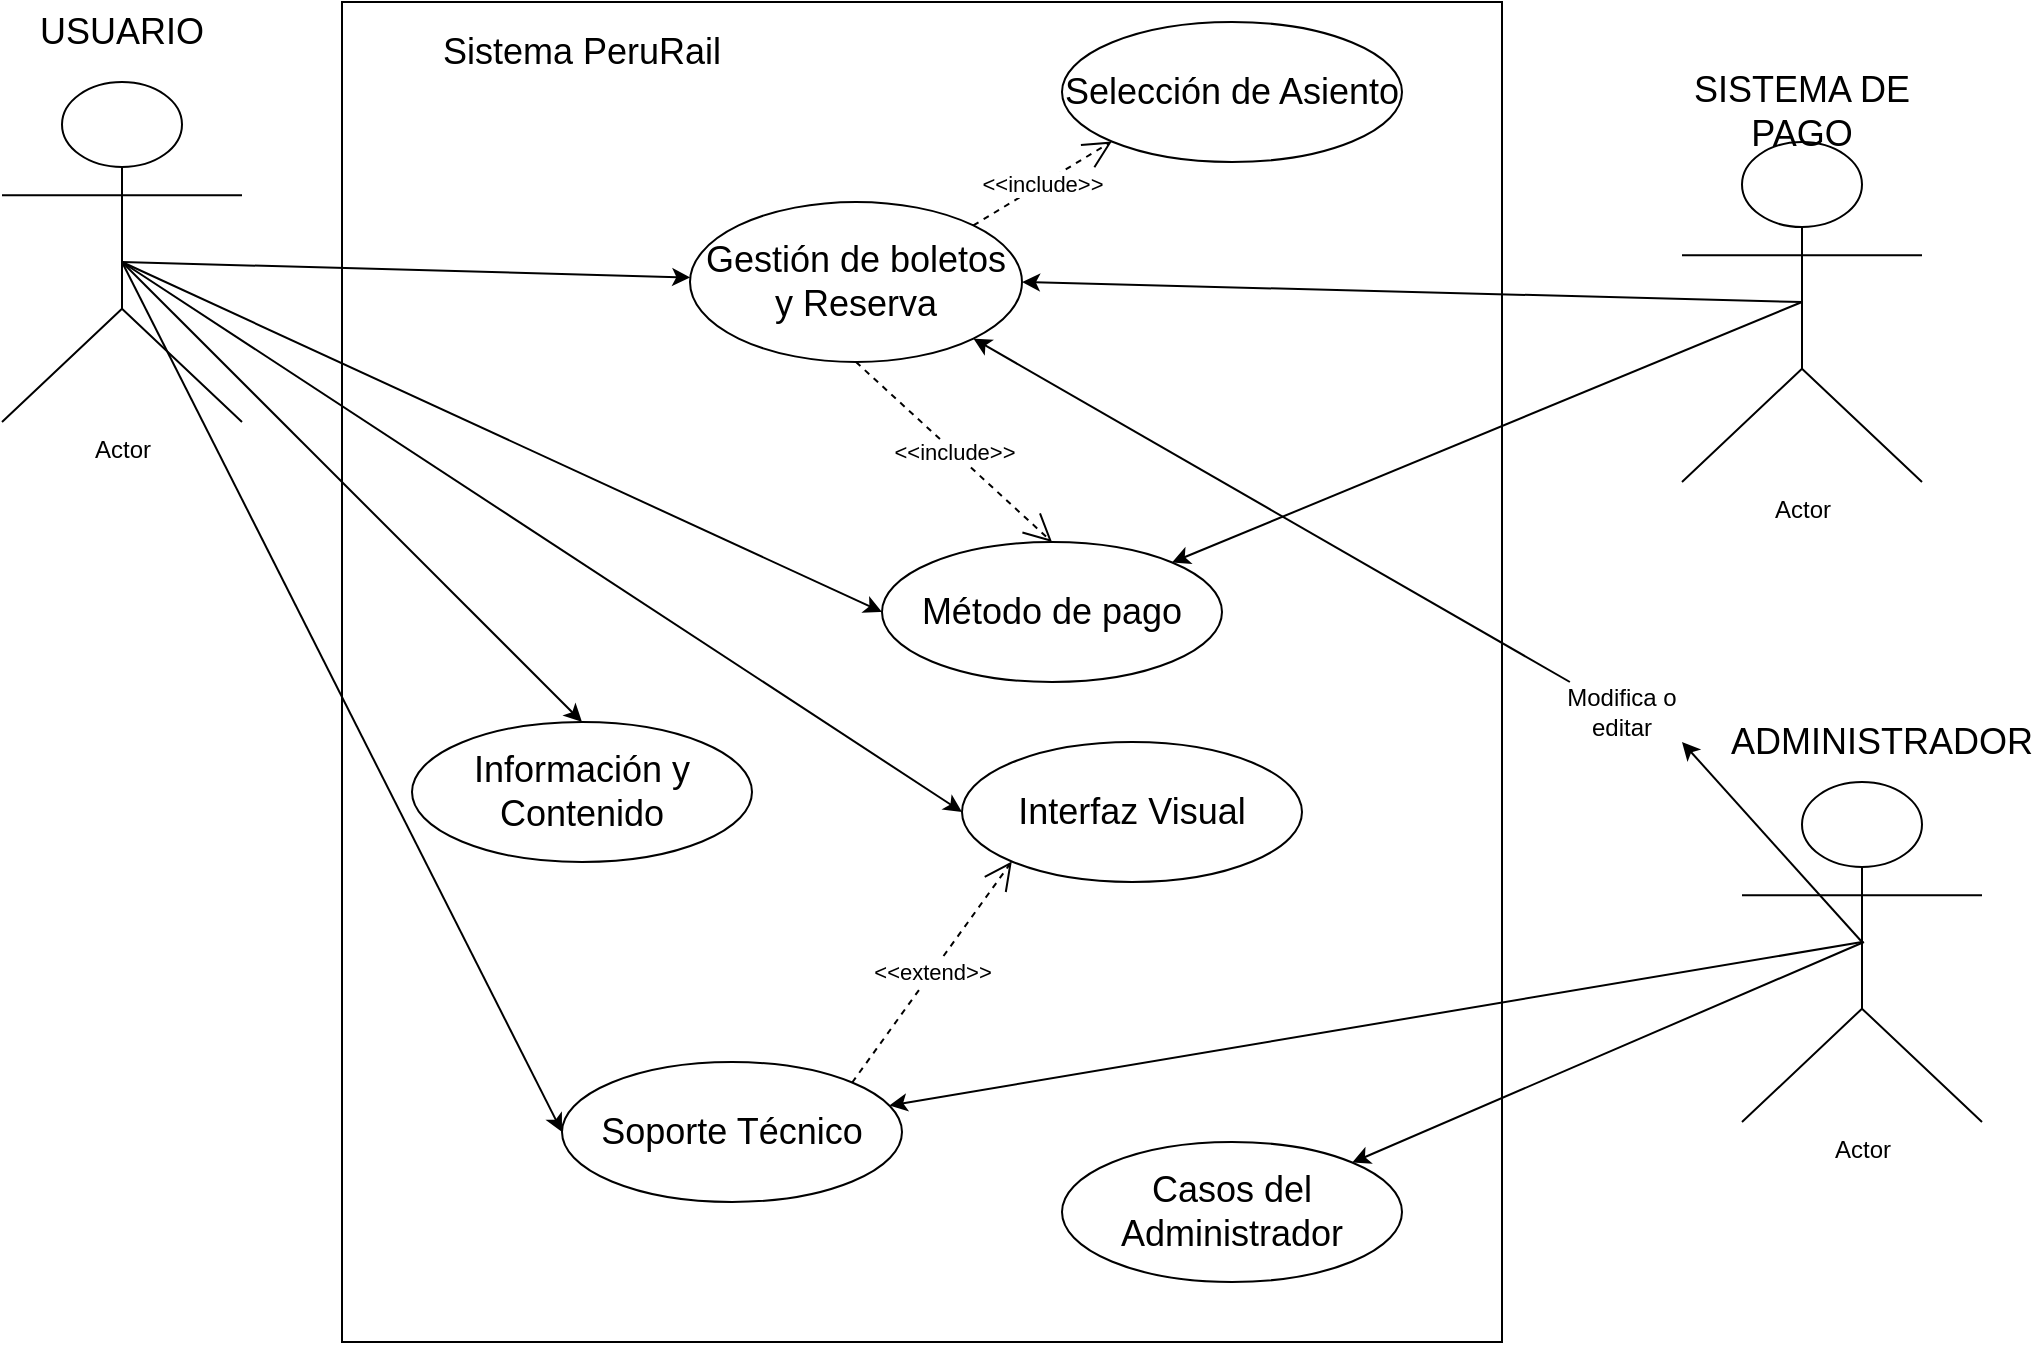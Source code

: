 <mxfile version="26.2.14">
  <diagram name="Página-1" id="PM6Nu7noYMHaJpYSSAjI">
    <mxGraphModel dx="1426" dy="777" grid="1" gridSize="10" guides="1" tooltips="1" connect="1" arrows="1" fold="1" page="1" pageScale="1" pageWidth="827" pageHeight="1169" math="0" shadow="0">
      <root>
        <object label="" id="0">
          <mxCell />
        </object>
        <mxCell id="1" parent="0" />
        <mxCell id="TC1D73VwZfqgDRdJC2S0-26" value="" style="rounded=0;whiteSpace=wrap;html=1;" parent="1" vertex="1">
          <mxGeometry x="240" y="70" width="580" height="670" as="geometry" />
        </mxCell>
        <mxCell id="TC1D73VwZfqgDRdJC2S0-27" value="&lt;font style=&quot;font-size: 18px;&quot;&gt;Gestión de boletos y Reserva&lt;/font&gt;" style="ellipse;whiteSpace=wrap;html=1;" parent="1" vertex="1">
          <mxGeometry x="414" y="170" width="166" height="80" as="geometry" />
        </mxCell>
        <mxCell id="TC1D73VwZfqgDRdJC2S0-28" value="&lt;font style=&quot;font-size: 18px;&quot;&gt;Método de pago&lt;/font&gt;" style="ellipse;whiteSpace=wrap;html=1;" parent="1" vertex="1">
          <mxGeometry x="510" y="340" width="170" height="70" as="geometry" />
        </mxCell>
        <mxCell id="TC1D73VwZfqgDRdJC2S0-29" value="&lt;font style=&quot;font-size: 18px;&quot;&gt;Selección de Asiento&lt;/font&gt;" style="ellipse;whiteSpace=wrap;html=1;" parent="1" vertex="1">
          <mxGeometry x="600" y="80" width="170" height="70" as="geometry" />
        </mxCell>
        <mxCell id="TC1D73VwZfqgDRdJC2S0-30" value="&lt;font style=&quot;font-size: 18px;&quot;&gt;Información y Contenido&lt;/font&gt;" style="ellipse;whiteSpace=wrap;html=1;" parent="1" vertex="1">
          <mxGeometry x="275" y="430" width="170" height="70" as="geometry" />
        </mxCell>
        <mxCell id="TC1D73VwZfqgDRdJC2S0-32" value="&lt;font style=&quot;font-size: 18px;&quot;&gt;Soporte Técnico&lt;/font&gt;" style="ellipse;whiteSpace=wrap;html=1;" parent="1" vertex="1">
          <mxGeometry x="350" y="600" width="170" height="70" as="geometry" />
        </mxCell>
        <mxCell id="TC1D73VwZfqgDRdJC2S0-33" value="&lt;font style=&quot;font-size: 18px;&quot;&gt;Interfaz Visual&lt;/font&gt;" style="ellipse;whiteSpace=wrap;html=1;" parent="1" vertex="1">
          <mxGeometry x="550" y="440" width="170" height="70" as="geometry" />
        </mxCell>
        <mxCell id="TC1D73VwZfqgDRdJC2S0-34" value="&lt;font style=&quot;font-size: 18px;&quot;&gt;Casos del Administrador&lt;/font&gt;" style="ellipse;whiteSpace=wrap;html=1;" parent="1" vertex="1">
          <mxGeometry x="600" y="640" width="170" height="70" as="geometry" />
        </mxCell>
        <mxCell id="TC1D73VwZfqgDRdJC2S0-35" value="Actor" style="shape=umlActor;verticalLabelPosition=bottom;verticalAlign=top;html=1;outlineConnect=0;" parent="1" vertex="1">
          <mxGeometry x="910" y="140" width="120" height="170" as="geometry" />
        </mxCell>
        <object label="Actor" id="TC1D73VwZfqgDRdJC2S0-36">
          <mxCell style="shape=umlActor;verticalLabelPosition=bottom;verticalAlign=top;html=1;outlineConnect=0;" parent="1" vertex="1">
            <mxGeometry x="70" y="110" width="120" height="170" as="geometry" />
          </mxCell>
        </object>
        <mxCell id="TC1D73VwZfqgDRdJC2S0-37" value="Actor" style="shape=umlActor;verticalLabelPosition=bottom;verticalAlign=top;html=1;outlineConnect=0;" parent="1" vertex="1">
          <mxGeometry x="940" y="460" width="120" height="170" as="geometry" />
        </mxCell>
        <mxCell id="TC1D73VwZfqgDRdJC2S0-41" value="&lt;font style=&quot;font-size: 18px;&quot;&gt;USUARIO&lt;/font&gt;" style="text;html=1;align=center;verticalAlign=middle;whiteSpace=wrap;rounded=0;" parent="1" vertex="1">
          <mxGeometry x="100" y="70" width="60" height="30" as="geometry" />
        </mxCell>
        <mxCell id="TC1D73VwZfqgDRdJC2S0-42" value="&lt;font style=&quot;font-size: 18px;&quot;&gt;ADMINISTRADOR&lt;/font&gt;" style="text;html=1;align=center;verticalAlign=middle;whiteSpace=wrap;rounded=0;" parent="1" vertex="1">
          <mxGeometry x="970" y="420" width="80" height="40" as="geometry" />
        </mxCell>
        <mxCell id="TC1D73VwZfqgDRdJC2S0-43" value="&lt;font style=&quot;font-size: 18px;&quot;&gt;SISTEMA DE PAGO&lt;/font&gt;" style="text;html=1;align=center;verticalAlign=middle;whiteSpace=wrap;rounded=0;" parent="1" vertex="1">
          <mxGeometry x="910" y="110" width="120" height="30" as="geometry" />
        </mxCell>
        <mxCell id="TC1D73VwZfqgDRdJC2S0-45" value="&lt;font style=&quot;font-size: 18px;&quot;&gt;Sistema PeruRail&lt;/font&gt;" style="text;html=1;align=center;verticalAlign=middle;whiteSpace=wrap;rounded=0;" parent="1" vertex="1">
          <mxGeometry x="260" y="80" width="200" height="30" as="geometry" />
        </mxCell>
        <mxCell id="TC1D73VwZfqgDRdJC2S0-48" value="" style="endArrow=classic;html=1;rounded=0;" parent="1" target="TC1D73VwZfqgDRdJC2S0-27" edge="1">
          <mxGeometry width="50" height="50" relative="1" as="geometry">
            <mxPoint x="130" y="200" as="sourcePoint" />
            <mxPoint x="180" y="150" as="targetPoint" />
            <Array as="points" />
          </mxGeometry>
        </mxCell>
        <mxCell id="TC1D73VwZfqgDRdJC2S0-50" value="" style="endArrow=classic;html=1;rounded=0;entryX=0;entryY=0.5;entryDx=0;entryDy=0;" parent="1" target="TC1D73VwZfqgDRdJC2S0-28" edge="1">
          <mxGeometry width="50" height="50" relative="1" as="geometry">
            <mxPoint x="130" y="200" as="sourcePoint" />
            <mxPoint x="370" y="275" as="targetPoint" />
            <Array as="points" />
          </mxGeometry>
        </mxCell>
        <mxCell id="TC1D73VwZfqgDRdJC2S0-52" value="" style="endArrow=classic;html=1;rounded=0;entryX=0;entryY=0.5;entryDx=0;entryDy=0;" parent="1" target="TC1D73VwZfqgDRdJC2S0-33" edge="1">
          <mxGeometry width="50" height="50" relative="1" as="geometry">
            <mxPoint x="130" y="200" as="sourcePoint" />
            <mxPoint x="520" y="385" as="targetPoint" />
            <Array as="points" />
          </mxGeometry>
        </mxCell>
        <mxCell id="TC1D73VwZfqgDRdJC2S0-53" value="" style="endArrow=classic;html=1;rounded=0;entryX=0.5;entryY=0;entryDx=0;entryDy=0;" parent="1" target="TC1D73VwZfqgDRdJC2S0-30" edge="1">
          <mxGeometry width="50" height="50" relative="1" as="geometry">
            <mxPoint x="130" y="200" as="sourcePoint" />
            <mxPoint x="630" y="485" as="targetPoint" />
            <Array as="points" />
          </mxGeometry>
        </mxCell>
        <mxCell id="TC1D73VwZfqgDRdJC2S0-54" value="" style="endArrow=classic;html=1;rounded=0;entryX=0;entryY=0.5;entryDx=0;entryDy=0;" parent="1" target="TC1D73VwZfqgDRdJC2S0-32" edge="1">
          <mxGeometry width="50" height="50" relative="1" as="geometry">
            <mxPoint x="130" y="200" as="sourcePoint" />
            <mxPoint x="335" y="460" as="targetPoint" />
            <Array as="points" />
          </mxGeometry>
        </mxCell>
        <mxCell id="TC1D73VwZfqgDRdJC2S0-55" value="" style="endArrow=classic;html=1;rounded=0;entryX=1;entryY=0;entryDx=0;entryDy=0;" parent="1" target="TC1D73VwZfqgDRdJC2S0-34" edge="1">
          <mxGeometry width="50" height="50" relative="1" as="geometry">
            <mxPoint x="1001" y="540" as="sourcePoint" />
            <mxPoint x="880" y="550" as="targetPoint" />
          </mxGeometry>
        </mxCell>
        <mxCell id="TC1D73VwZfqgDRdJC2S0-56" value="" style="endArrow=classic;html=1;rounded=0;entryX=1;entryY=0.5;entryDx=0;entryDy=0;" parent="1" target="TC1D73VwZfqgDRdJC2S0-27" edge="1">
          <mxGeometry width="50" height="50" relative="1" as="geometry">
            <mxPoint x="970" y="220" as="sourcePoint" />
            <mxPoint x="714" y="330" as="targetPoint" />
          </mxGeometry>
        </mxCell>
        <mxCell id="TC1D73VwZfqgDRdJC2S0-57" value="" style="endArrow=classic;html=1;rounded=0;" parent="1" target="TC1D73VwZfqgDRdJC2S0-28" edge="1">
          <mxGeometry width="50" height="50" relative="1" as="geometry">
            <mxPoint x="970" y="220" as="sourcePoint" />
            <mxPoint x="666" y="160" as="targetPoint" />
          </mxGeometry>
        </mxCell>
        <mxCell id="TC1D73VwZfqgDRdJC2S0-58" value="" style="endArrow=classic;html=1;rounded=0;entryX=1;entryY=1;entryDx=0;entryDy=0;" parent="1" source="TC1D73VwZfqgDRdJC2S0-59" target="TC1D73VwZfqgDRdJC2S0-27" edge="1">
          <mxGeometry width="50" height="50" relative="1" as="geometry">
            <mxPoint x="1000" y="540" as="sourcePoint" />
            <mxPoint x="756" y="661" as="targetPoint" />
          </mxGeometry>
        </mxCell>
        <mxCell id="TC1D73VwZfqgDRdJC2S0-61" value="" style="endArrow=classic;html=1;rounded=0;entryX=1;entryY=1;entryDx=0;entryDy=0;" parent="1" target="TC1D73VwZfqgDRdJC2S0-59" edge="1">
          <mxGeometry width="50" height="50" relative="1" as="geometry">
            <mxPoint x="1000" y="540" as="sourcePoint" />
            <mxPoint x="632" y="178" as="targetPoint" />
          </mxGeometry>
        </mxCell>
        <mxCell id="TC1D73VwZfqgDRdJC2S0-59" value="Modifica o editar" style="text;html=1;align=center;verticalAlign=middle;whiteSpace=wrap;rounded=0;" parent="1" vertex="1">
          <mxGeometry x="850" y="410" width="60" height="30" as="geometry" />
        </mxCell>
        <mxCell id="TC1D73VwZfqgDRdJC2S0-62" value="" style="endArrow=classic;html=1;rounded=0;" parent="1" target="TC1D73VwZfqgDRdJC2S0-32" edge="1">
          <mxGeometry width="50" height="50" relative="1" as="geometry">
            <mxPoint x="1000" y="540" as="sourcePoint" />
            <mxPoint x="755" y="660" as="targetPoint" />
          </mxGeometry>
        </mxCell>
        <mxCell id="zQ8F3WvQ2oIKZYdGVN_U-3" value="&amp;lt;&amp;lt;include&amp;gt;&amp;gt;" style="endArrow=open;endSize=12;dashed=1;html=1;rounded=0;exitX=1;exitY=0;exitDx=0;exitDy=0;entryX=0;entryY=1;entryDx=0;entryDy=0;" edge="1" parent="1" source="TC1D73VwZfqgDRdJC2S0-27" target="TC1D73VwZfqgDRdJC2S0-29">
          <mxGeometry width="160" relative="1" as="geometry">
            <mxPoint x="550" y="170" as="sourcePoint" />
            <mxPoint x="710" y="170" as="targetPoint" />
          </mxGeometry>
        </mxCell>
        <mxCell id="zQ8F3WvQ2oIKZYdGVN_U-4" value="&amp;lt;&amp;lt;include&amp;gt;&amp;gt;" style="endArrow=open;endSize=12;dashed=1;html=1;rounded=0;exitX=0.5;exitY=1;exitDx=0;exitDy=0;entryX=0.5;entryY=0;entryDx=0;entryDy=0;" edge="1" parent="1" source="TC1D73VwZfqgDRdJC2S0-27" target="TC1D73VwZfqgDRdJC2S0-28">
          <mxGeometry width="160" relative="1" as="geometry">
            <mxPoint x="520" y="332" as="sourcePoint" />
            <mxPoint x="573" y="260" as="targetPoint" />
          </mxGeometry>
        </mxCell>
        <mxCell id="zQ8F3WvQ2oIKZYdGVN_U-5" value="&amp;lt;&amp;lt;extend&amp;gt;&amp;gt;" style="endArrow=open;endSize=12;dashed=1;html=1;rounded=0;exitX=1;exitY=0;exitDx=0;exitDy=0;entryX=0;entryY=1;entryDx=0;entryDy=0;" edge="1" parent="1" source="TC1D73VwZfqgDRdJC2S0-32" target="TC1D73VwZfqgDRdJC2S0-33">
          <mxGeometry width="160" relative="1" as="geometry">
            <mxPoint x="500" y="530" as="sourcePoint" />
            <mxPoint x="582" y="590" as="targetPoint" />
          </mxGeometry>
        </mxCell>
      </root>
    </mxGraphModel>
  </diagram>
</mxfile>
